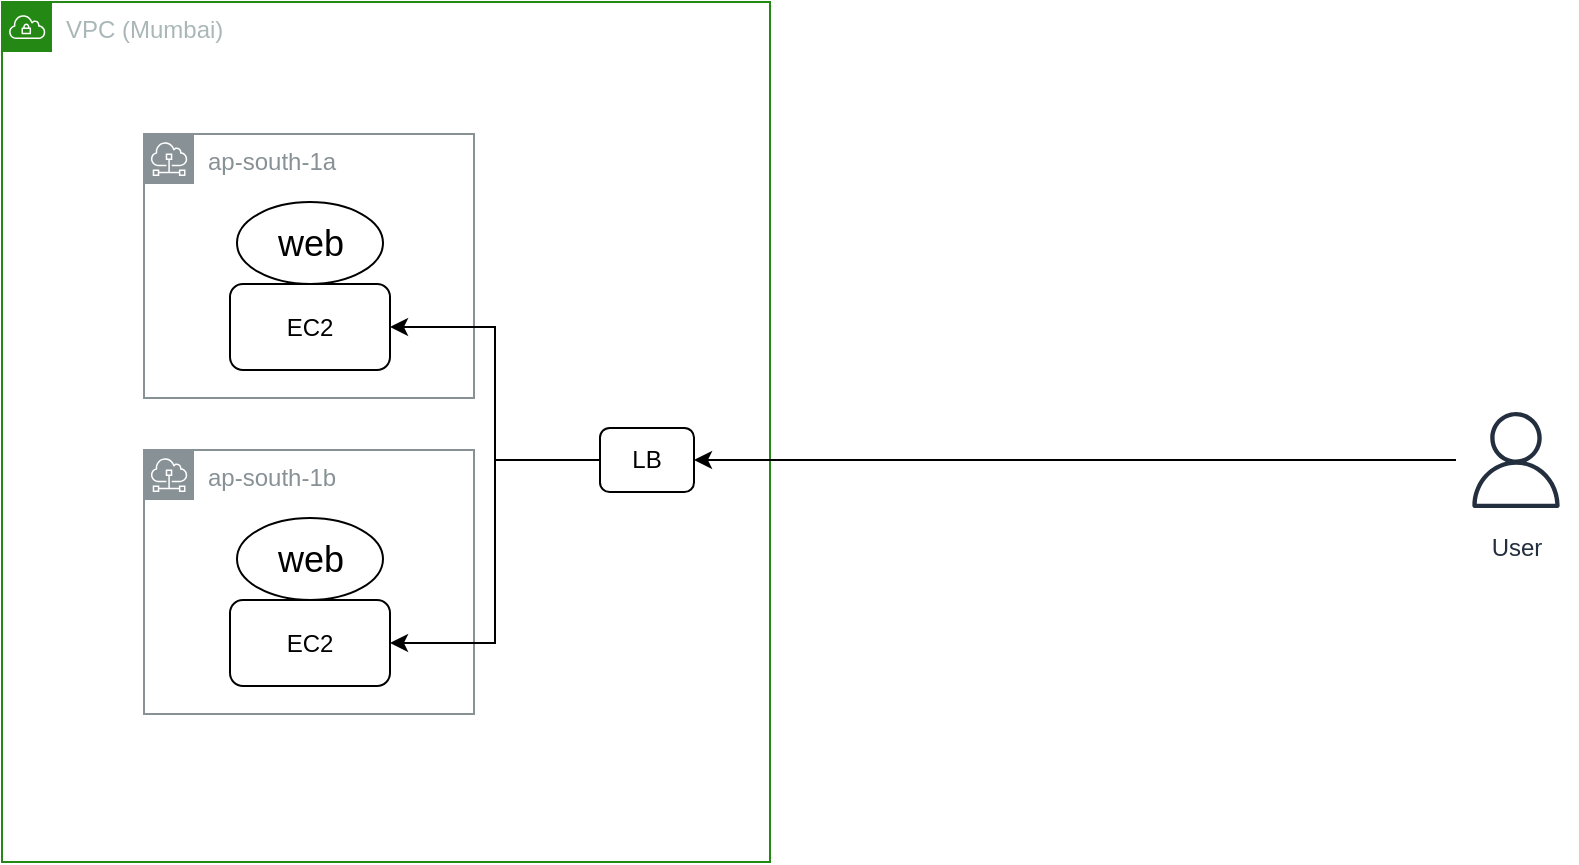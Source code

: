 <mxfile version="14.9.0" type="device"><diagram id="Pdf-gkXV7Q7xN_qw7lnH" name="Page-1"><mxGraphModel dx="1186" dy="589" grid="0" gridSize="10" guides="1" tooltips="1" connect="1" arrows="1" fold="1" page="0" pageScale="1" pageWidth="827" pageHeight="1169" math="0" shadow="0"><root><mxCell id="0"/><mxCell id="1" parent="0"/><mxCell id="ceiJUEk6SLSdBGE5PjZR-1" value="VPC (Mumbai)" style="points=[[0,0],[0.25,0],[0.5,0],[0.75,0],[1,0],[1,0.25],[1,0.5],[1,0.75],[1,1],[0.75,1],[0.5,1],[0.25,1],[0,1],[0,0.75],[0,0.5],[0,0.25]];outlineConnect=0;gradientColor=none;html=1;whiteSpace=wrap;fontSize=12;fontStyle=0;shape=mxgraph.aws4.group;grIcon=mxgraph.aws4.group_vpc;strokeColor=#248814;fillColor=none;verticalAlign=top;align=left;spacingLeft=30;fontColor=#AAB7B8;dashed=0;" vertex="1" parent="1"><mxGeometry x="98" y="45" width="384" height="430" as="geometry"/></mxCell><mxCell id="ceiJUEk6SLSdBGE5PjZR-2" value="ap-south-1a" style="outlineConnect=0;gradientColor=none;html=1;whiteSpace=wrap;fontSize=12;fontStyle=0;shape=mxgraph.aws4.group;grIcon=mxgraph.aws4.group_subnet;strokeColor=#879196;fillColor=none;verticalAlign=top;align=left;spacingLeft=30;fontColor=#879196;dashed=0;" vertex="1" parent="1"><mxGeometry x="169" y="111" width="165" height="132" as="geometry"/></mxCell><mxCell id="ceiJUEk6SLSdBGE5PjZR-8" value="" style="group" vertex="1" connectable="0" parent="1"><mxGeometry x="212" y="145" width="80" height="84" as="geometry"/></mxCell><mxCell id="ceiJUEk6SLSdBGE5PjZR-6" value="EC2" style="rounded=1;whiteSpace=wrap;html=1;" vertex="1" parent="ceiJUEk6SLSdBGE5PjZR-8"><mxGeometry y="41" width="80" height="43" as="geometry"/></mxCell><mxCell id="ceiJUEk6SLSdBGE5PjZR-7" value="&lt;font style=&quot;font-size: 18px&quot;&gt;web&lt;/font&gt;" style="ellipse;whiteSpace=wrap;html=1;" vertex="1" parent="ceiJUEk6SLSdBGE5PjZR-8"><mxGeometry x="3.5" width="73" height="41" as="geometry"/></mxCell><mxCell id="ceiJUEk6SLSdBGE5PjZR-16" style="edgeStyle=orthogonalEdgeStyle;rounded=0;orthogonalLoop=1;jettySize=auto;html=1;" edge="1" parent="1" source="ceiJUEk6SLSdBGE5PjZR-9" target="ceiJUEk6SLSdBGE5PjZR-15"><mxGeometry relative="1" as="geometry"/></mxCell><mxCell id="ceiJUEk6SLSdBGE5PjZR-9" value="User" style="outlineConnect=0;fontColor=#232F3E;gradientColor=none;strokeColor=#232F3E;fillColor=#ffffff;dashed=0;verticalLabelPosition=bottom;verticalAlign=top;align=center;html=1;fontSize=12;fontStyle=0;aspect=fixed;shape=mxgraph.aws4.resourceIcon;resIcon=mxgraph.aws4.user;" vertex="1" parent="1"><mxGeometry x="825" y="244" width="60" height="60" as="geometry"/></mxCell><mxCell id="ceiJUEk6SLSdBGE5PjZR-11" value="ap-south-1b" style="outlineConnect=0;gradientColor=none;html=1;whiteSpace=wrap;fontSize=12;fontStyle=0;shape=mxgraph.aws4.group;grIcon=mxgraph.aws4.group_subnet;strokeColor=#879196;fillColor=none;verticalAlign=top;align=left;spacingLeft=30;fontColor=#879196;dashed=0;" vertex="1" parent="1"><mxGeometry x="169" y="269" width="165" height="132" as="geometry"/></mxCell><mxCell id="ceiJUEk6SLSdBGE5PjZR-12" value="" style="group" vertex="1" connectable="0" parent="1"><mxGeometry x="212" y="303" width="80" height="84" as="geometry"/></mxCell><mxCell id="ceiJUEk6SLSdBGE5PjZR-13" value="EC2" style="rounded=1;whiteSpace=wrap;html=1;" vertex="1" parent="ceiJUEk6SLSdBGE5PjZR-12"><mxGeometry y="41" width="80" height="43" as="geometry"/></mxCell><mxCell id="ceiJUEk6SLSdBGE5PjZR-14" value="&lt;font style=&quot;font-size: 18px&quot;&gt;web&lt;/font&gt;" style="ellipse;whiteSpace=wrap;html=1;" vertex="1" parent="ceiJUEk6SLSdBGE5PjZR-12"><mxGeometry x="3.5" width="73" height="41" as="geometry"/></mxCell><mxCell id="ceiJUEk6SLSdBGE5PjZR-17" style="edgeStyle=orthogonalEdgeStyle;rounded=0;orthogonalLoop=1;jettySize=auto;html=1;entryX=1;entryY=0.5;entryDx=0;entryDy=0;" edge="1" parent="1" source="ceiJUEk6SLSdBGE5PjZR-15" target="ceiJUEk6SLSdBGE5PjZR-6"><mxGeometry relative="1" as="geometry"/></mxCell><mxCell id="ceiJUEk6SLSdBGE5PjZR-18" style="edgeStyle=orthogonalEdgeStyle;rounded=0;orthogonalLoop=1;jettySize=auto;html=1;entryX=1;entryY=0.5;entryDx=0;entryDy=0;" edge="1" parent="1" source="ceiJUEk6SLSdBGE5PjZR-15" target="ceiJUEk6SLSdBGE5PjZR-13"><mxGeometry relative="1" as="geometry"/></mxCell><mxCell id="ceiJUEk6SLSdBGE5PjZR-15" value="LB" style="rounded=1;whiteSpace=wrap;html=1;" vertex="1" parent="1"><mxGeometry x="397" y="258" width="47" height="32" as="geometry"/></mxCell></root></mxGraphModel></diagram></mxfile>